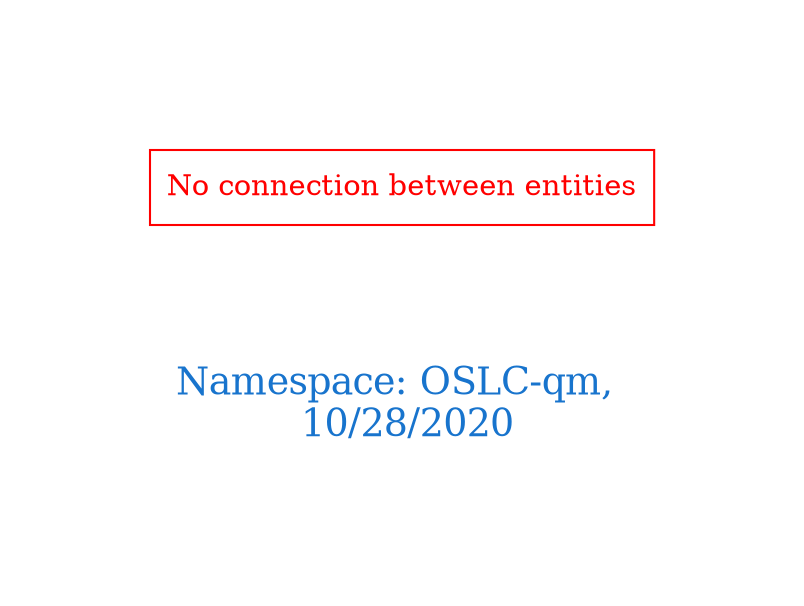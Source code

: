 digraph OGIT_ontology {
 graph [ rankdir= LR,pad=1 
fontsize = 18,
fontcolor= dodgerblue3,label = "\n\n\nNamespace: OSLC-qm, \n 10/28/2020"];
node[shape=polygon];
edge [  color="gray81"];

"No connection between entities" [fontcolor = "red",color="red", shape="polygon"]
}
